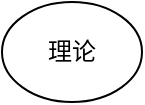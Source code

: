 <mxfile version="20.5.1" type="github">
  <diagram id="AWlHkFozg6T0OUSiaJ78" name="第 1 页">
    <mxGraphModel dx="1426" dy="788" grid="1" gridSize="10" guides="1" tooltips="1" connect="1" arrows="1" fold="1" page="1" pageScale="1" pageWidth="827" pageHeight="1169" math="0" shadow="0">
      <root>
        <mxCell id="0" />
        <mxCell id="1" parent="0" />
        <mxCell id="FJLC78gdKueV8bfcv4Ok-3" value="理论" style="ellipse;whiteSpace=wrap;html=1;" parent="1" vertex="1">
          <mxGeometry x="100" y="400" width="70" height="50" as="geometry" />
        </mxCell>
      </root>
    </mxGraphModel>
  </diagram>
</mxfile>
